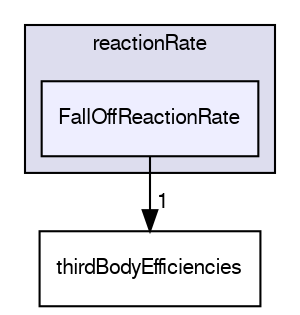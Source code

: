 digraph "src/thermophysicalModels/specie/reaction/reactionRate/FallOffReactionRate" {
  bgcolor=transparent;
  compound=true
  node [ fontsize="10", fontname="FreeSans"];
  edge [ labelfontsize="10", labelfontname="FreeSans"];
  subgraph clusterdir_0b3172b66393f2c7ce0778392f9f1c0a {
    graph [ bgcolor="#ddddee", pencolor="black", label="reactionRate" fontname="FreeSans", fontsize="10", URL="dir_0b3172b66393f2c7ce0778392f9f1c0a.html"]
  dir_0f89f7ad6d17703b87e1bae5b1d70048 [shape=box, label="FallOffReactionRate", style="filled", fillcolor="#eeeeff", pencolor="black", URL="dir_0f89f7ad6d17703b87e1bae5b1d70048.html"];
  }
  dir_523722df2710d93eb23d06dec1cd4b64 [shape=box label="thirdBodyEfficiencies" URL="dir_523722df2710d93eb23d06dec1cd4b64.html"];
  dir_0f89f7ad6d17703b87e1bae5b1d70048->dir_523722df2710d93eb23d06dec1cd4b64 [headlabel="1", labeldistance=1.5 headhref="dir_002698_002705.html"];
}
